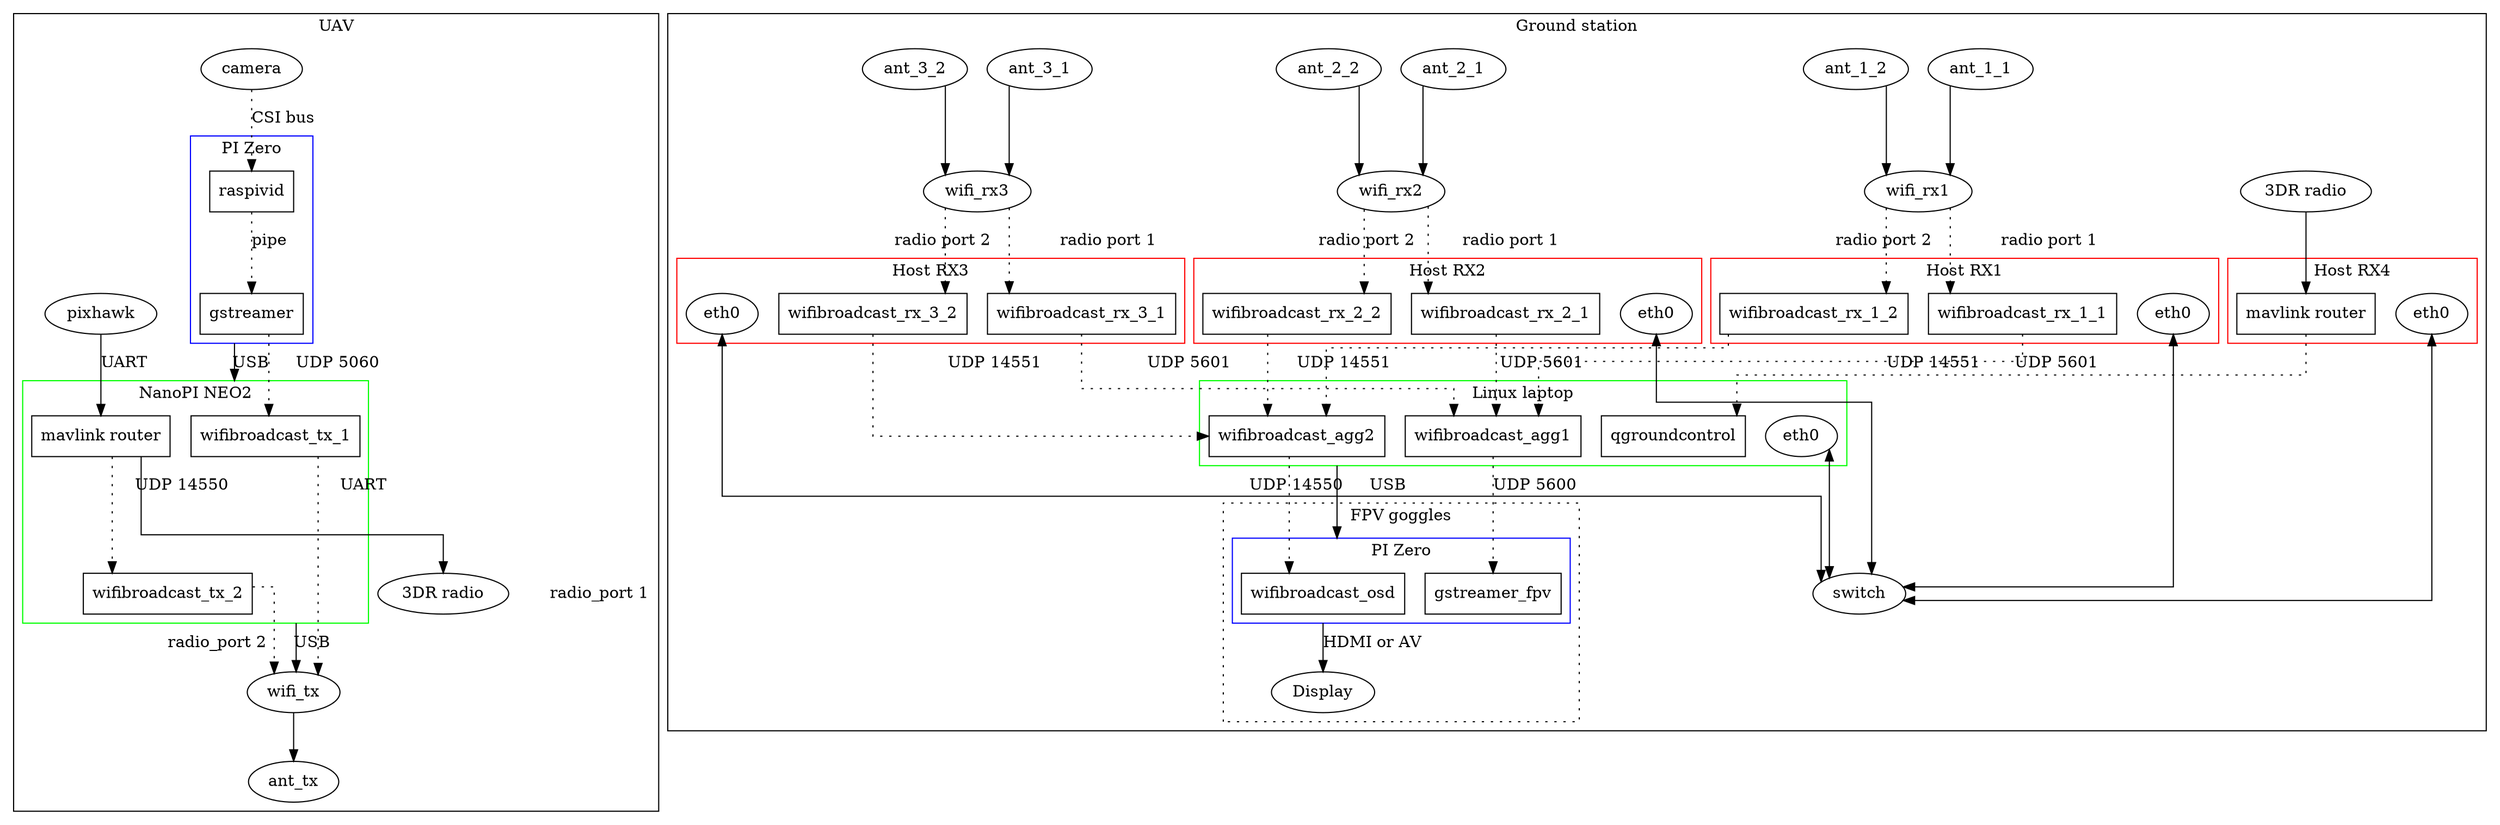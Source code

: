 digraph wifibroadcast {
    size = "a4";
    compound=true;
    splines=ortho;

    subgraph cluster_uav {
            label = "UAV";

            camera;

            subgraph cluster_pizero {
                    label = "PI Zero";
                    color = "blue";

                    raspivid[shape=box];
                    gstreamer[shape=box];

                    raspivid -> gstreamer[label="pipe", style=dotted];
            }

            camera -> raspivid[label="CSI bus", style=dotted];

            pixhawk;
            sik_radio1 [label="3DR radio",];

            subgraph cluster_companion {
                    label = "NanoPI NEO2";
                    color = "green";

                    wifibroadcast_tx_1[shape=box];
                    wifibroadcast_tx_2[shape=box];
                    mavproxy1[label="mavlink router", shape=box];
            }
            wifi_tx;
            ant_tx;

            wifi_tx -> ant_tx;

            gstreamer -> wifibroadcast_tx_1[label="USB", ltail=cluster_pizero, lhead=cluster_companion];
            pixhawk -> mavproxy1[label="UART"];
            gstreamer -> wifibroadcast_tx_1[label="UDP 5060", style=dotted];
            mavproxy1 -> wifibroadcast_tx_2[label="UDP 14550", style=dotted];
            mavproxy1 -> sik_radio1[label="UART"];
            wifibroadcast_tx_1 -> wifi_tx [label="radio_port 1", style=dotted];
            wifibroadcast_tx_2 -> wifi_tx [label="radio_port 2", style=dotted];
            wifibroadcast_tx_2 -> wifi_tx [label="USB", ltail=cluster_companion];
    }

    subgraph cluster_GS {
            label = "Ground station";

            ant_1_1;
            ant_1_2;
            ant_2_1;
            ant_2_2;
            ant_3_1;
            ant_3_2;
            
            wifi_rx1;
            wifi_rx2;
            wifi_rx3;

            ant_1_1 -> wifi_rx1;
            ant_1_2 -> wifi_rx1;

            ant_2_1 -> wifi_rx2;
            ant_2_2 -> wifi_rx2;

            ant_3_1 -> wifi_rx3;
            ant_3_2 -> wifi_rx3;

            subgraph cluster_rx1{
                    label = "Host RX1";
                    color="red";                    
                    eth_rx1[label="eth0"];
                    wifibroadcast_rx_1_1[shape=box];
                    wifibroadcast_rx_1_2[shape=box];
            }
            subgraph cluster_rx2{
                    label = "Host RX2";
                    color="red";                    
                    eth_rx2[label="eth0"];
                    wifibroadcast_rx_2_1[shape=box];
                    wifibroadcast_rx_2_2[shape=box];
            }
            subgraph cluster_rx3{
                    label = "Host RX3";
                    color="red";                    
                    eth_rx3[label="eth0"];
                    wifibroadcast_rx_3_1[shape=box];
                    wifibroadcast_rx_3_2[shape=box];
            }
            sik_radio2[label="3DR radio"];
            subgraph cluster_rx4{
                    label = "Host RX4";
                    color="red";                    
                    eth_rx4[label="eth0"];
                    mavproxy2[label="mavlink router", shape=box];
            }
            wifi_rx1 -> wifibroadcast_rx_1_1[label="radio port 1",style=dotted];
            wifi_rx1 -> wifibroadcast_rx_1_2[label="radio port 2",style=dotted];
            wifi_rx2 -> wifibroadcast_rx_2_1[label="radio port 1",style=dotted];
            wifi_rx2 -> wifibroadcast_rx_2_2[label="radio port 2",style=dotted];
            wifi_rx3 -> wifibroadcast_rx_3_1[label="radio port 1",style=dotted];
            wifi_rx3 -> wifibroadcast_rx_3_2[label="radio port 2",style=dotted];
            sik_radio2 -> mavproxy2;
            subgraph cluster_laptop {
                    label = "Linux laptop";
                    color="green";                    
                    eth_linux[label="eth0"];
                    wifibroadcast_agg1[shape=box];
                    wifibroadcast_agg2[shape=box];
                    qgroundcontrol[shape=box];
            }
            wifibroadcast_rx_1_1 -> wifibroadcast_agg1[label="UDP 5601", style=dotted];
            wifibroadcast_rx_1_2 -> wifibroadcast_agg2[label="UDP 14551", style=dotted];
            wifibroadcast_rx_2_1 -> wifibroadcast_agg1[label="UDP 5601", style=dotted];
            wifibroadcast_rx_2_2 -> wifibroadcast_agg2[label="UDP 14551",style=dotted];
            wifibroadcast_rx_3_1 -> wifibroadcast_agg1[label="UDP 5601" style=dotted];
            wifibroadcast_rx_3_2 -> wifibroadcast_agg2[label="UDP 14551",style=dotted];

            ethernet_switch[label="switch"];
            eth_rx1 -> ethernet_switch[dir=both];
            eth_rx2 -> ethernet_switch[dir=both];
            eth_rx3 -> ethernet_switch[dir=both];
            eth_rx4 -> ethernet_switch[dir=both];
            eth_linux -> ethernet_switch[dir=both];
            
            subgraph cluster_video_goggles{
                    label = "FPV goggles"
                    style=dotted;
            subgraph cluster_fpv_pi_zero{
                    label = "PI Zero";
                    color="blue";
                    style=solid;
                    wifibroadcast_osd[shape=box];
                    gstreamer_fpv[shape=box];
                    
            }
            video_display[label="Display"];
            }
            wifibroadcast_agg1 -> gstreamer_fpv[label="UDP 5600", style=dotted];
            wifibroadcast_agg2 -> wifibroadcast_osd[label="UDP 14550", style=dotted];
            wifibroadcast_agg2 -> wifibroadcast_osd[label="USB", ltail=cluster_laptop, lhead=cluster_fpv_pi_zero];
            mavproxy2 -> qgroundcontrol[style=dotted];
            wifibroadcast_osd -> video_display[label="HDMI or AV",ltail=cluster_fpv_pi_zero];
            
            
    }
}
